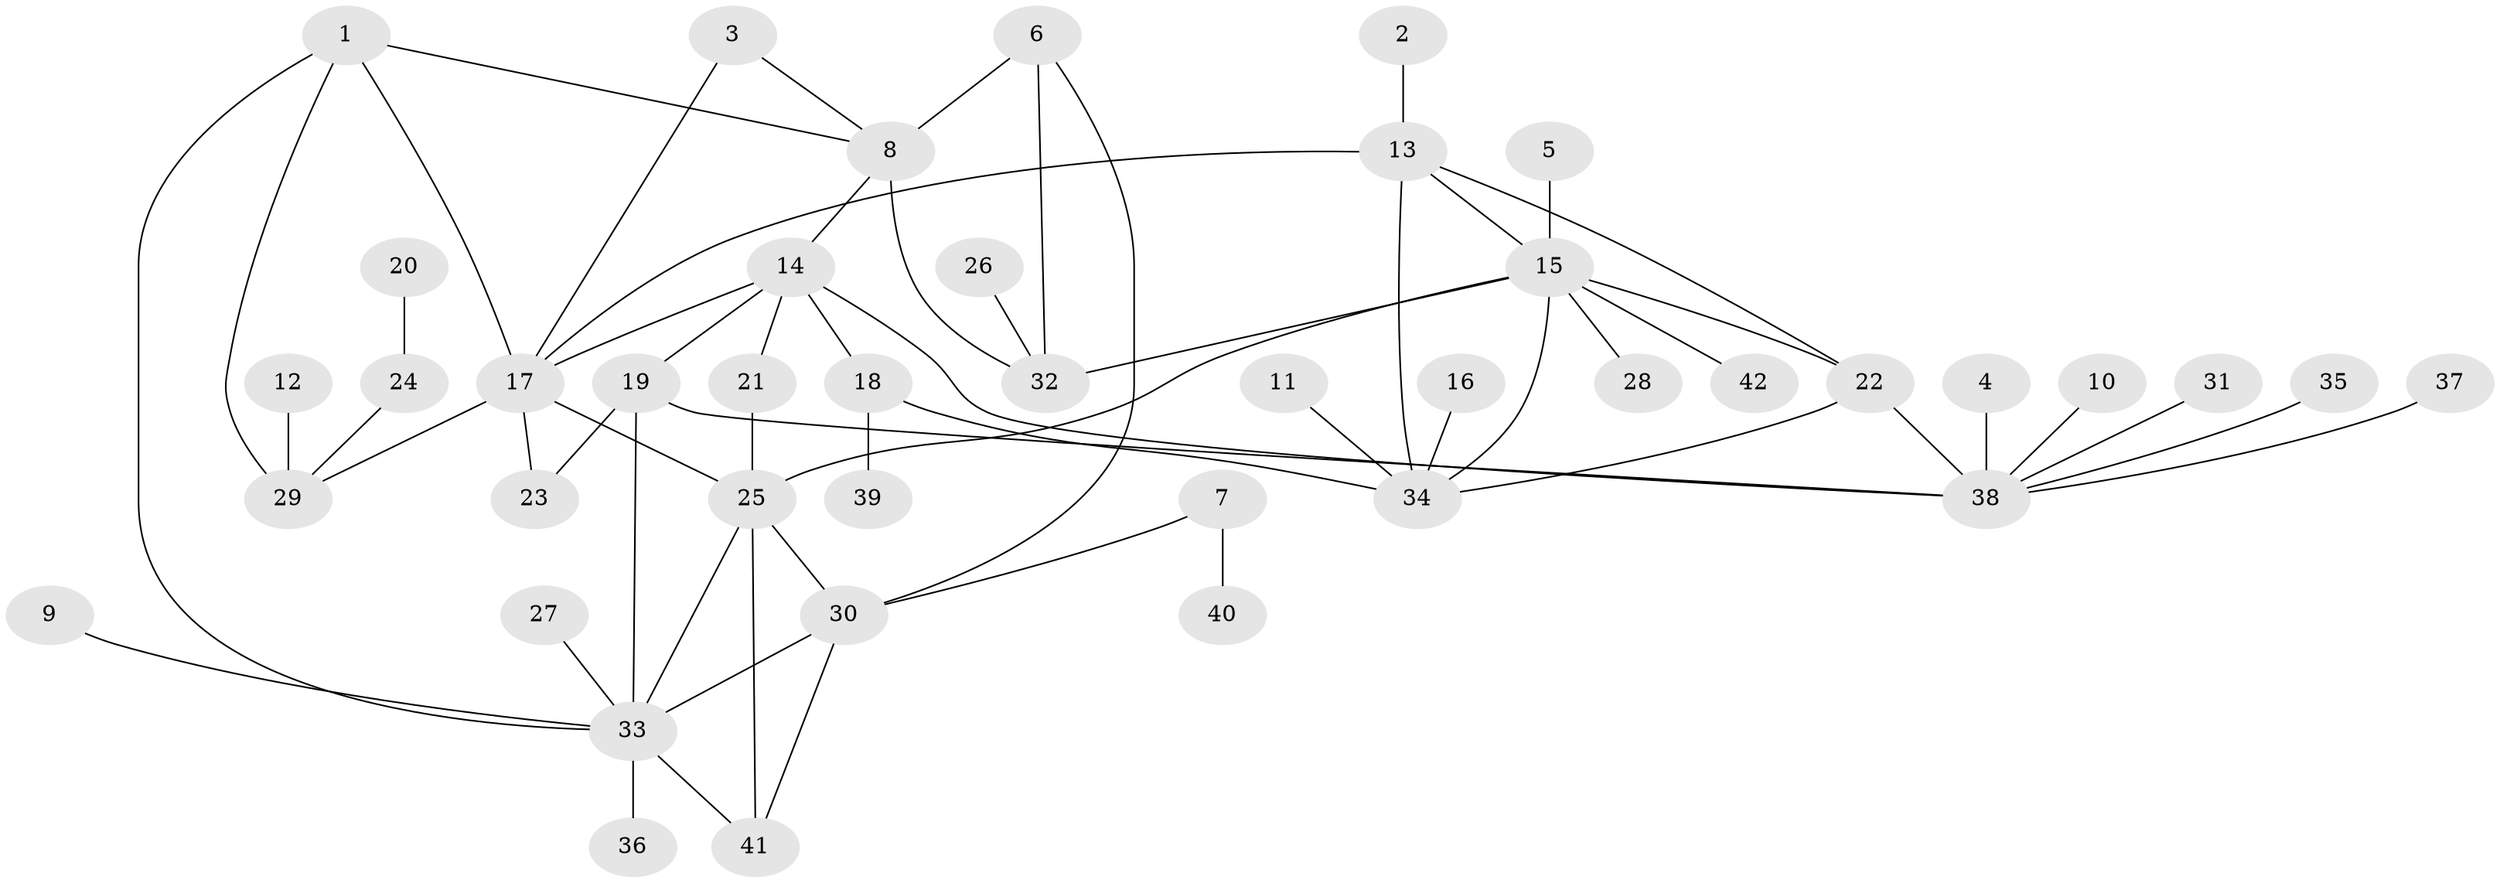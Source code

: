 // original degree distribution, {4: 0.07228915662650602, 7: 0.060240963855421686, 10: 0.024096385542168676, 11: 0.012048192771084338, 6: 0.03614457831325301, 9: 0.012048192771084338, 8: 0.024096385542168676, 5: 0.012048192771084338, 1: 0.5662650602409639, 2: 0.14457831325301204, 3: 0.03614457831325301}
// Generated by graph-tools (version 1.1) at 2025/02/03/09/25 03:02:51]
// undirected, 42 vertices, 61 edges
graph export_dot {
graph [start="1"]
  node [color=gray90,style=filled];
  1;
  2;
  3;
  4;
  5;
  6;
  7;
  8;
  9;
  10;
  11;
  12;
  13;
  14;
  15;
  16;
  17;
  18;
  19;
  20;
  21;
  22;
  23;
  24;
  25;
  26;
  27;
  28;
  29;
  30;
  31;
  32;
  33;
  34;
  35;
  36;
  37;
  38;
  39;
  40;
  41;
  42;
  1 -- 8 [weight=1.0];
  1 -- 17 [weight=2.0];
  1 -- 29 [weight=2.0];
  1 -- 33 [weight=1.0];
  2 -- 13 [weight=1.0];
  3 -- 8 [weight=1.0];
  3 -- 17 [weight=1.0];
  4 -- 38 [weight=1.0];
  5 -- 15 [weight=1.0];
  6 -- 8 [weight=2.0];
  6 -- 30 [weight=1.0];
  6 -- 32 [weight=1.0];
  7 -- 30 [weight=1.0];
  7 -- 40 [weight=1.0];
  8 -- 14 [weight=1.0];
  8 -- 32 [weight=2.0];
  9 -- 33 [weight=1.0];
  10 -- 38 [weight=1.0];
  11 -- 34 [weight=1.0];
  12 -- 29 [weight=1.0];
  13 -- 15 [weight=1.0];
  13 -- 17 [weight=1.0];
  13 -- 22 [weight=1.0];
  13 -- 34 [weight=1.0];
  14 -- 17 [weight=1.0];
  14 -- 18 [weight=1.0];
  14 -- 19 [weight=2.0];
  14 -- 21 [weight=1.0];
  14 -- 38 [weight=2.0];
  15 -- 22 [weight=1.0];
  15 -- 25 [weight=1.0];
  15 -- 28 [weight=1.0];
  15 -- 32 [weight=1.0];
  15 -- 34 [weight=1.0];
  15 -- 42 [weight=1.0];
  16 -- 34 [weight=1.0];
  17 -- 23 [weight=1.0];
  17 -- 25 [weight=1.0];
  17 -- 29 [weight=1.0];
  18 -- 34 [weight=1.0];
  18 -- 39 [weight=1.0];
  19 -- 23 [weight=1.0];
  19 -- 33 [weight=1.0];
  19 -- 38 [weight=1.0];
  20 -- 24 [weight=1.0];
  21 -- 25 [weight=1.0];
  22 -- 34 [weight=1.0];
  22 -- 38 [weight=1.0];
  24 -- 29 [weight=1.0];
  25 -- 30 [weight=1.0];
  25 -- 33 [weight=1.0];
  25 -- 41 [weight=1.0];
  26 -- 32 [weight=1.0];
  27 -- 33 [weight=1.0];
  30 -- 33 [weight=1.0];
  30 -- 41 [weight=1.0];
  31 -- 38 [weight=1.0];
  33 -- 36 [weight=2.0];
  33 -- 41 [weight=1.0];
  35 -- 38 [weight=1.0];
  37 -- 38 [weight=1.0];
}
